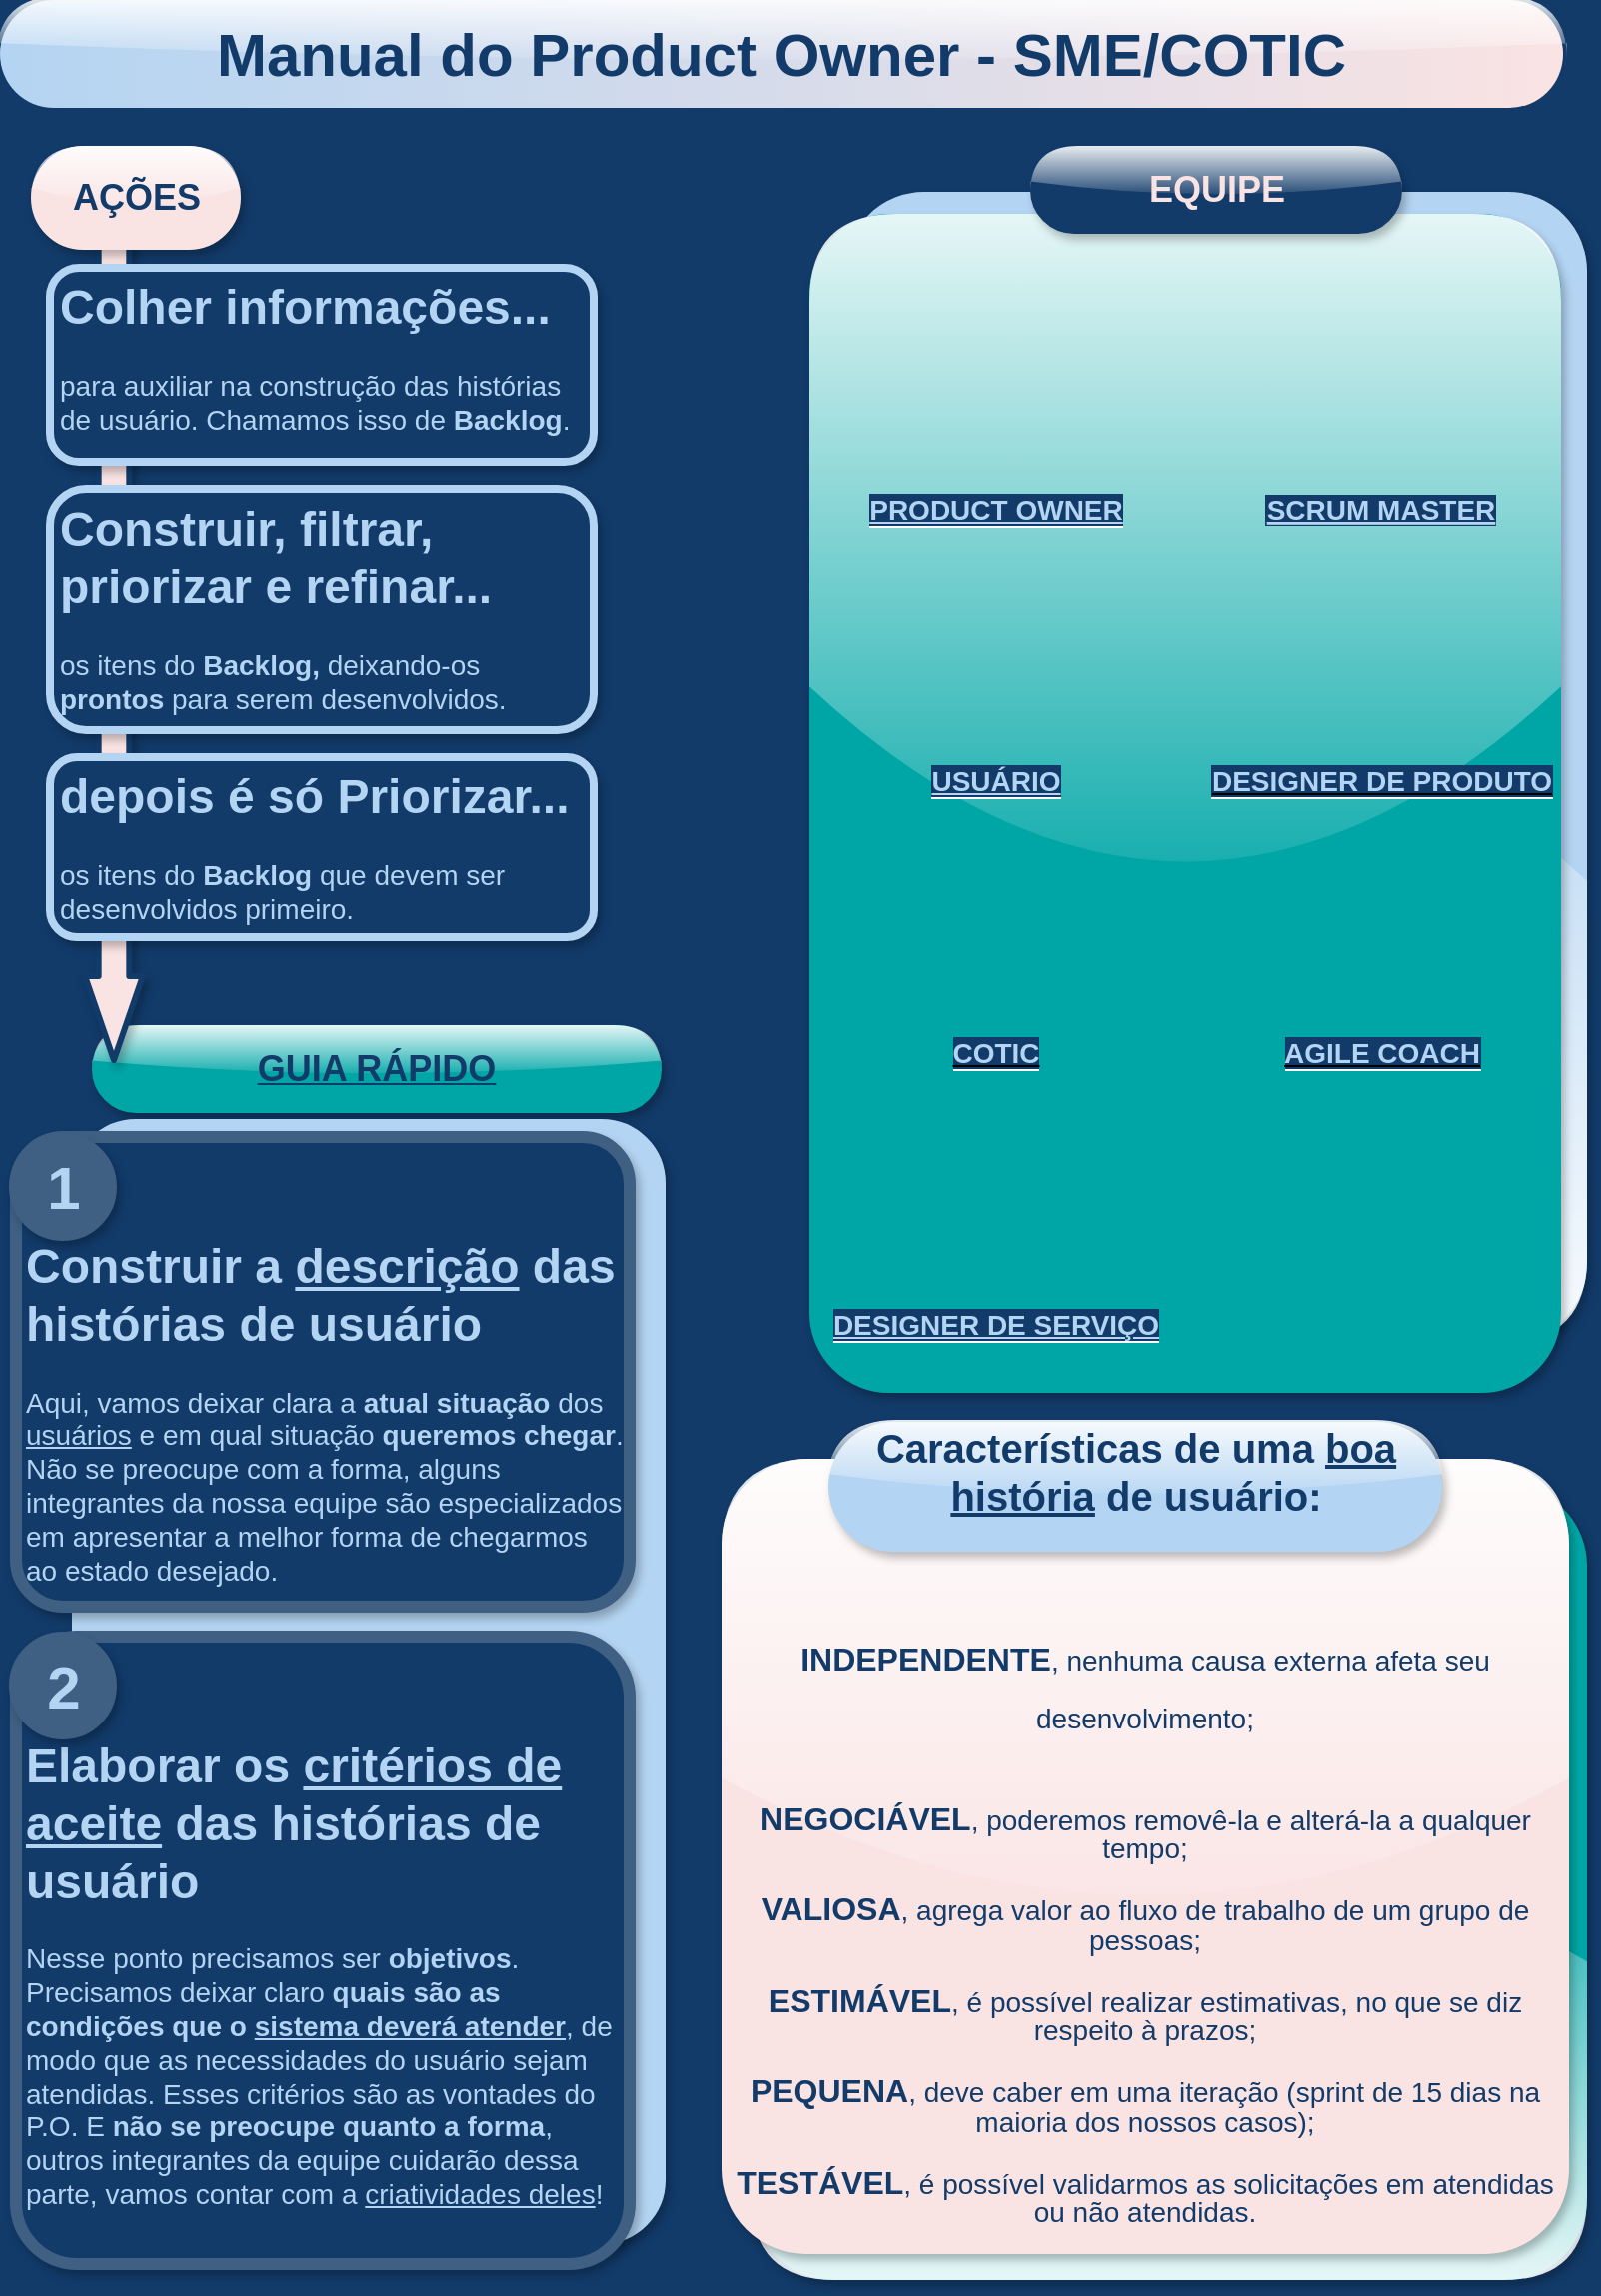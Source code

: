 <mxfile pages="1" version="11.2.4" type="device"><diagram id="JKY-wiaCKK-vyxLStYb8" name="Page-1"><mxGraphModel dx="1422" dy="690" grid="0" gridSize="10" guides="1" tooltips="1" connect="1" arrows="1" fold="1" page="1" pageScale="1" pageWidth="827" pageHeight="1169" background="#123B6A" math="0" shadow="0"><root><mxCell id="0"/><mxCell id="1" parent="0"/><mxCell id="HxEEivK4PqOZ3T5Ww_9B-1" value="" style="text;html=1;strokeColor=#00A6A6;fillColor=#00A6A6;align=center;verticalAlign=middle;whiteSpace=wrap;rounded=1;strokeWidth=2;perimeterSpacing=0;glass=1;shadow=1;comic=0;arcSize=10;rotation=180;" vertex="1" parent="1"><mxGeometry x="397" y="759" width="416" height="396" as="geometry"/></mxCell><mxCell id="7E8-UjbcB-CwcvHx171b-8" value="&lt;font color=&quot;#123b6a&quot;&gt;&lt;span style=&quot;font-size: 18px&quot;&gt;&lt;b&gt;&lt;u&gt;GUIA RÁPIDO&lt;/u&gt;&lt;/b&gt;&lt;/span&gt;&lt;/font&gt;" style="text;html=1;strokeColor=#00A6A6;fillColor=#00A6A6;align=center;verticalAlign=middle;whiteSpace=wrap;rounded=1;strokeWidth=2;perimeterSpacing=0;glass=1;shadow=1;comic=0;arcSize=50;" parent="1" vertex="1"><mxGeometry x="67" y="529" width="283" height="42" as="geometry"/></mxCell><mxCell id="7E8-UjbcB-CwcvHx171b-15" value="&lt;h1&gt;&lt;br&gt;&lt;/h1&gt;" style="text;html=1;strokeColor=#B3D4F2;fillColor=#B3D4F2;spacing=5;spacingTop=-20;whiteSpace=wrap;overflow=hidden;rounded=1;shadow=1;strokeWidth=6;glass=0;arcSize=10;comic=0;collapsible=0;" parent="1" vertex="1"><mxGeometry x="59" y="578" width="291" height="557" as="geometry"/></mxCell><mxCell id="7E8-UjbcB-CwcvHx171b-1" value="&lt;font style=&quot;font-size: 30px&quot; color=&quot;#123b6a&quot;&gt;&lt;b&gt;Manual do Product Owner - SME/COTIC&lt;/b&gt;&lt;/font&gt;" style="text;html=1;align=center;verticalAlign=middle;whiteSpace=wrap;rounded=1;fillColor=#FAE3E3;strokeColor=none;strokeWidth=3;glass=1;arcSize=50;gradientColor=#B3D4F2;gradientDirection=west;" parent="1" vertex="1"><mxGeometry x="20" y="15" width="782" height="54" as="geometry"/></mxCell><mxCell id="7E8-UjbcB-CwcvHx171b-6" value="" style="shape=flexArrow;endArrow=classic;html=1;fillColor=#FAE3E3;strokeColor=#123B6A;strokeWidth=3;width=13.333;endSize=13;comic=0;shadow=1;endWidth=10.556;" parent="1" edge="1"><mxGeometry width="50" height="50" relative="1" as="geometry"><mxPoint x="77" y="121" as="sourcePoint"/><mxPoint x="77" y="547" as="targetPoint"/></mxGeometry></mxCell><mxCell id="7E8-UjbcB-CwcvHx171b-3" value="&lt;h1&gt;&lt;font color=&quot;#b3d4f2&quot;&gt;Colher informações...&lt;/font&gt;&lt;/h1&gt;&lt;p style=&quot;font-size: 14px&quot;&gt;&lt;font color=&quot;#b3d4f2&quot; style=&quot;font-size: 14px&quot;&gt;para auxiliar na construção das histórias de usuário. Chamamos isso de &lt;b&gt;Backlog&lt;/b&gt;.&lt;/font&gt;&lt;/p&gt;" style="text;html=1;strokeColor=#B3D4F2;fillColor=#123B6A;spacing=5;spacingTop=-20;whiteSpace=wrap;overflow=hidden;rounded=1;shadow=1;strokeWidth=4;glass=0;" parent="1" vertex="1"><mxGeometry x="45" y="149" width="272" height="97" as="geometry"/></mxCell><mxCell id="7E8-UjbcB-CwcvHx171b-4" value="&lt;h1&gt;&lt;font color=&quot;#b3d4f2&quot;&gt;Construir, filtrar, priorizar e refinar...&lt;/font&gt;&lt;/h1&gt;&lt;p style=&quot;font-size: 14px&quot;&gt;&lt;font color=&quot;#b3d4f2&quot; style=&quot;font-size: 14px&quot;&gt;os itens do &lt;b&gt;Backlog, &lt;/b&gt;deixando-os &lt;b&gt;prontos&lt;/b&gt; para serem desenvolvidos.&lt;/font&gt;&lt;/p&gt;" style="text;html=1;strokeColor=#B3D4F2;fillColor=#123B6A;spacing=5;spacingTop=-20;whiteSpace=wrap;overflow=hidden;rounded=1;shadow=1;strokeWidth=4;glass=0;" parent="1" vertex="1"><mxGeometry x="45" y="259.5" width="272" height="121" as="geometry"/></mxCell><mxCell id="7E8-UjbcB-CwcvHx171b-5" value="&lt;h1&gt;&lt;font color=&quot;#b3d4f2&quot;&gt;depois é só Priorizar...&lt;/font&gt;&lt;/h1&gt;&lt;p style=&quot;font-size: 14px&quot;&gt;&lt;font color=&quot;#b3d4f2&quot; style=&quot;font-size: 14px&quot;&gt;os itens do &lt;b&gt;Backlog &lt;/b&gt;que devem ser desenvolvidos primeiro.&lt;/font&gt;&lt;/p&gt;" style="text;html=1;strokeColor=#B3D4F2;fillColor=#123B6A;spacing=5;spacingTop=-20;whiteSpace=wrap;overflow=hidden;rounded=1;shadow=1;strokeWidth=4;glass=0;" parent="1" vertex="1"><mxGeometry x="45" y="394" width="272" height="90" as="geometry"/></mxCell><mxCell id="7E8-UjbcB-CwcvHx171b-2" value="&lt;font style=&quot;font-size: 18px&quot; color=&quot;#123b6a&quot;&gt;&lt;b&gt;AÇÕES&lt;/b&gt;&lt;/font&gt;" style="text;html=1;strokeColor=#FAE3E3;fillColor=#FAE3E3;align=center;verticalAlign=middle;whiteSpace=wrap;rounded=1;strokeWidth=2;perimeterSpacing=0;glass=1;shadow=1;comic=0;arcSize=50;" parent="1" vertex="1"><mxGeometry x="36.5" y="89" width="103" height="50" as="geometry"/></mxCell><mxCell id="7E8-UjbcB-CwcvHx171b-13" value="&lt;h1&gt;&lt;font color=&quot;#b3d4f2&quot;&gt;&lt;br&gt;&lt;/font&gt;&lt;/h1&gt;&lt;h1&gt;&lt;font color=&quot;#b3d4f2&quot;&gt;Construir a &lt;u&gt;descrição&lt;/u&gt; das histórias de usuário&lt;/font&gt;&lt;/h1&gt;&lt;p style=&quot;font-size: 14px&quot;&gt;&lt;font color=&quot;#b3d4f2&quot; style=&quot;font-size: 14px&quot;&gt;Aqui, vamos deixar clara a &lt;b&gt;atual situação&lt;/b&gt; dos &lt;u&gt;usuários&lt;/u&gt; e em qual situação &lt;b&gt;queremos chegar&lt;/b&gt;. Não se preocupe com a forma, alguns integrantes da nossa equipe são especializados em apresentar a melhor forma de chegarmos ao estado desejado.&lt;/font&gt;&lt;/p&gt;" style="text;html=1;strokeColor=#3F6083;fillColor=#123B6A;spacing=5;spacingTop=-20;whiteSpace=wrap;overflow=hidden;rounded=1;shadow=1;strokeWidth=6;glass=0;arcSize=10;comic=0;collapsible=0;" parent="1" vertex="1"><mxGeometry x="28" y="584" width="307" height="235" as="geometry"/></mxCell><mxCell id="7E8-UjbcB-CwcvHx171b-16" value="&lt;h1&gt;&lt;font color=&quot;#b3d4f2&quot;&gt;&lt;br&gt;&lt;/font&gt;&lt;/h1&gt;&lt;h1&gt;&lt;font color=&quot;#b3d4f2&quot;&gt;Elaborar os&amp;nbsp;&lt;u&gt;critérios de aceite&lt;/u&gt;&amp;nbsp;das histórias de usuário&lt;/font&gt;&lt;/h1&gt;&lt;p style=&quot;font-size: 14px&quot;&gt;&lt;font color=&quot;#b3d4f2&quot; style=&quot;font-size: 14px&quot;&gt;Nesse ponto precisamos ser &lt;b&gt;objetivos&lt;/b&gt;. Precisamos deixar claro&amp;nbsp;&lt;b&gt;quais são as condições que o &lt;u&gt;sistema deverá atender&lt;/u&gt;&lt;/b&gt;, de modo que as necessidades do usuário sejam atendidas. Esses critérios são as vontades do P.O. E &lt;b&gt;não se preocupe quanto a forma&lt;/b&gt;, outros integrantes da equipe cuidarão dessa parte, vamos contar com a &lt;u&gt;criatividades deles&lt;/u&gt;!&lt;/font&gt;&lt;/p&gt;" style="text;html=1;strokeColor=#3F6083;fillColor=#123B6A;spacing=5;spacingTop=-20;whiteSpace=wrap;overflow=hidden;rounded=1;shadow=1;strokeWidth=6;glass=0;arcSize=10;comic=0;collapsible=0;" parent="1" vertex="1"><mxGeometry x="28" y="834" width="307" height="314" as="geometry"/></mxCell><mxCell id="7E8-UjbcB-CwcvHx171b-18" value="&lt;b&gt;&lt;font style=&quot;font-size: 30px&quot; color=&quot;#b3d4f2&quot;&gt;1&lt;/font&gt;&lt;/b&gt;" style="ellipse;whiteSpace=wrap;html=1;aspect=fixed;rounded=1;shadow=1;glass=0;comic=0;strokeColor=#3F6083;strokeWidth=6;fillColor=#3F6083;" parent="1" vertex="1"><mxGeometry x="27.5" y="585" width="48" height="48" as="geometry"/></mxCell><mxCell id="7E8-UjbcB-CwcvHx171b-19" value="&lt;b&gt;&lt;font style=&quot;font-size: 30px&quot; color=&quot;#b3d4f2&quot;&gt;2&lt;/font&gt;&lt;/b&gt;" style="ellipse;whiteSpace=wrap;html=1;aspect=fixed;rounded=1;shadow=1;glass=0;comic=0;strokeColor=#3F6083;strokeWidth=6;fillColor=#3F6083;" parent="1" vertex="1"><mxGeometry x="27.5" y="834.5" width="48" height="48" as="geometry"/></mxCell><mxCell id="4FU0ySjmOqO9Q_p-P7nD-4" value="&lt;h1&gt;&lt;br&gt;&lt;/h1&gt;" style="text;html=1;strokeColor=#B3D4F2;fillColor=#B3D4F2;spacing=5;spacingTop=-20;whiteSpace=wrap;overflow=hidden;rounded=1;shadow=1;strokeWidth=6;glass=1;arcSize=10;comic=0;collapsible=0;rotation=180;" parent="1" vertex="1"><mxGeometry x="446" y="114" width="365" height="570" as="geometry"/></mxCell><mxCell id="4FU0ySjmOqO9Q_p-P7nD-5" value="&lt;h1&gt;&lt;br&gt;&lt;/h1&gt;" style="text;html=1;strokeColor=#00A6A6;fillColor=#00A6A6;spacing=5;spacingTop=-20;whiteSpace=wrap;overflow=hidden;rounded=1;shadow=1;strokeWidth=6;glass=1;arcSize=10;comic=0;collapsible=0;" parent="1" vertex="1"><mxGeometry x="428" y="125" width="370" height="584" as="geometry"/></mxCell><mxCell id="4FU0ySjmOqO9Q_p-P7nD-8" value="&lt;u&gt;&lt;b&gt;&lt;font color=&quot;#b3d4f2&quot; style=&quot;background-color: rgb(18 , 59 , 106) ; font-size: 14px&quot;&gt;COTIC&lt;/font&gt;&lt;/b&gt;&lt;/u&gt;" style="shape=image;html=1;verticalAlign=top;verticalLabelPosition=bottom;labelBackgroundColor=#ffffff;imageAspect=0;aspect=fixed;image=https://cdn3.iconfinder.com/data/icons/business-avatar-1/512/10_avatar-128.png;glass=1;strokeColor=#217092;fillColor=#217092;" parent="1" vertex="1"><mxGeometry x="463" y="416.5" width="110" height="110" as="geometry"/></mxCell><mxCell id="4FU0ySjmOqO9Q_p-P7nD-2" value="&lt;font color=&quot;#b3d4f2&quot; size=&quot;1&quot;&gt;&lt;u style=&quot;font-size: 14px ; background-color: rgb(18 , 59 , 106)&quot;&gt;&lt;b&gt;USUÁRIO&lt;/b&gt;&lt;/u&gt;&lt;/font&gt;" style="shape=image;html=1;verticalAlign=top;verticalLabelPosition=bottom;labelBackgroundColor=#ffffff;imageAspect=0;aspect=fixed;image=https://cdn3.iconfinder.com/data/icons/business-avatar-1/512/1_avatar-128.png" parent="1" vertex="1"><mxGeometry x="463" y="280.5" width="110" height="110" as="geometry"/></mxCell><mxCell id="4FU0ySjmOqO9Q_p-P7nD-9" value="&lt;font style=&quot;font-size: 14px ; background-color: rgb(18 , 59 , 106)&quot; color=&quot;#b3d4f2&quot;&gt;&lt;b&gt;&lt;u&gt;DESIGNER DE SERVIÇO&lt;/u&gt;&lt;/b&gt;&lt;/font&gt;" style="shape=image;html=1;verticalAlign=top;verticalLabelPosition=bottom;labelBackgroundColor=#ffffff;imageAspect=0;aspect=fixed;image=https://cdn3.iconfinder.com/data/icons/business-avatar-1/512/5_avatar-128.png;glass=1;strokeColor=#217092;fillColor=#217092;" parent="1" vertex="1"><mxGeometry x="463" y="552.5" width="110" height="110" as="geometry"/></mxCell><mxCell id="4FU0ySjmOqO9Q_p-P7nD-1" value="&lt;font color=&quot;#b3d4f2&quot;&gt;&lt;b&gt;&lt;font style=&quot;font-size: 14px ; background-color: rgb(18 , 59 , 106)&quot;&gt;&lt;u&gt;PRODUCT OWNER&lt;/u&gt;&lt;/font&gt;&lt;/b&gt;&lt;br&gt;&lt;/font&gt;" style="shape=image;html=1;verticalAlign=top;verticalLabelPosition=bottom;labelBackgroundColor=#ffffff;imageAspect=0;aspect=fixed;image=https://cdn3.iconfinder.com/data/icons/business-avatar-1/512/4_avatar-128.png" parent="1" vertex="1"><mxGeometry x="463" y="145" width="110" height="110" as="geometry"/></mxCell><mxCell id="4FU0ySjmOqO9Q_p-P7nD-10" value="&lt;u&gt;&lt;b&gt;&lt;font style=&quot;font-size: 14px ; background-color: rgb(18 , 59 , 106)&quot; color=&quot;#b3d4f2&quot;&gt;AGILE COACH&lt;/font&gt;&lt;/b&gt;&lt;/u&gt;" style="shape=image;html=1;verticalAlign=top;verticalLabelPosition=bottom;labelBackgroundColor=#ffffff;imageAspect=0;aspect=fixed;image=https://cdn3.iconfinder.com/data/icons/business-avatar-1/512/11_avatar-128.png;glass=1;strokeColor=#217092;fillColor=#217092;" parent="1" vertex="1"><mxGeometry x="656" y="416.5" width="110" height="110" as="geometry"/></mxCell><mxCell id="4FU0ySjmOqO9Q_p-P7nD-11" value="&lt;u&gt;&lt;b&gt;&lt;font color=&quot;#b3d4f2&quot; style=&quot;background-color: rgb(18 , 59 , 106) ; font-size: 14px&quot;&gt;DESIGNER DE PRODUTO&lt;/font&gt;&lt;/b&gt;&lt;/u&gt;" style="shape=image;html=1;verticalAlign=top;verticalLabelPosition=bottom;labelBackgroundColor=#ffffff;imageAspect=0;aspect=fixed;image=https://cdn3.iconfinder.com/data/icons/business-avatar-1/512/12_avatar-128.png;glass=1;strokeColor=#217092;fillColor=#217092;" parent="1" vertex="1"><mxGeometry x="656" y="280.5" width="110" height="110" as="geometry"/></mxCell><mxCell id="4FU0ySjmOqO9Q_p-P7nD-13" value="SCRUM MASTER" style="shape=image;verticalLabelPosition=bottom;labelBackgroundColor=#123B6A;verticalAlign=top;aspect=fixed;imageAspect=0;image=https://cdn3.iconfinder.com/data/icons/business-avatar-1/512/8_avatar-128.png;fontStyle=5;fontColor=#B3D4F2;fontSize=14;" parent="1" vertex="1"><mxGeometry x="656" y="145" width="110" height="110" as="geometry"/></mxCell><mxCell id="4FU0ySjmOqO9Q_p-P7nD-3" value="&lt;font style=&quot;font-size: 18px&quot; color=&quot;#fae3e3&quot;&gt;&lt;b&gt;EQUIPE&lt;/b&gt;&lt;/font&gt;" style="text;html=1;strokeColor=#123B6A;fillColor=#123B6A;align=center;verticalAlign=middle;whiteSpace=wrap;rounded=1;strokeWidth=2;perimeterSpacing=0;glass=1;shadow=1;comic=0;arcSize=50;" parent="1" vertex="1"><mxGeometry x="536.5" y="89" width="184" height="42" as="geometry"/></mxCell><mxCell id="4FU0ySjmOqO9Q_p-P7nD-23" value="&lt;h1 style=&quot;font-size: 20px&quot;&gt;&lt;span style=&quot;color: rgb(18 , 59 , 106) ; font-size: 14px ; font-weight: normal&quot;&gt;&lt;br&gt;&lt;/span&gt;&lt;/h1&gt;&lt;h1 style=&quot;font-size: 20px&quot;&gt;&lt;span style=&quot;color: rgb(18 , 59 , 106) ; font-size: 14px ; font-weight: normal ; line-height: 100%&quot;&gt;&lt;br&gt;&lt;/span&gt;&lt;/h1&gt;&lt;h1&gt;&lt;span style=&quot;color: rgb(18 , 59 , 106) ; line-height: 100%&quot;&gt;&lt;font style=&quot;font-size: 16px&quot;&gt;INDEPENDENTE&lt;/font&gt;&lt;/span&gt;&lt;span style=&quot;font-size: 14px ; color: rgb(18 , 59 , 106) ; font-weight: normal ; line-height: 100%&quot;&gt;, nenhuma causa externa afeta seu desenvolvimento;&lt;/span&gt;&lt;br&gt;&lt;/h1&gt;&lt;div style=&quot;font-size: 14px&quot;&gt;&lt;font color=&quot;#123b6a&quot;&gt;&lt;br&gt;&lt;/font&gt;&lt;/div&gt;&lt;div&gt;&lt;font color=&quot;#123b6a&quot; style=&quot;line-height: 100%&quot;&gt;&lt;b&gt;&lt;font style=&quot;font-size: 16px&quot;&gt;NEGOCIÁVEL&lt;/font&gt;&lt;/b&gt;&lt;span style=&quot;font-size: 14px&quot;&gt;, poderemos removê-la e alterá-la a qualquer tempo;&lt;/span&gt;&lt;/font&gt;&lt;/div&gt;&lt;div style=&quot;font-size: 14px&quot;&gt;&lt;font color=&quot;#123b6a&quot;&gt;&lt;br&gt;&lt;/font&gt;&lt;/div&gt;&lt;div&gt;&lt;font color=&quot;#123b6a&quot; style=&quot;line-height: 100%&quot;&gt;&lt;b&gt;&lt;font style=&quot;font-size: 16px&quot;&gt;VALIOSA&lt;/font&gt;&lt;/b&gt;&lt;span style=&quot;font-size: 14px&quot;&gt;, agrega valor ao fluxo de trabalho de um grupo de pessoas;&lt;/span&gt;&lt;/font&gt;&lt;/div&gt;&lt;div style=&quot;font-size: 14px&quot;&gt;&lt;font color=&quot;#123b6a&quot;&gt;&lt;br&gt;&lt;/font&gt;&lt;/div&gt;&lt;div&gt;&lt;font color=&quot;#123b6a&quot; style=&quot;line-height: 100%&quot;&gt;&lt;b&gt;&lt;font style=&quot;font-size: 16px&quot;&gt;ESTIMÁVEL&lt;/font&gt;&lt;/b&gt;&lt;span style=&quot;font-size: 14px&quot;&gt;, é possível realizar estimativas, no que se diz respeito à prazos;&lt;/span&gt;&lt;/font&gt;&lt;/div&gt;&lt;div style=&quot;font-size: 14px&quot;&gt;&lt;font color=&quot;#123b6a&quot;&gt;&lt;br&gt;&lt;/font&gt;&lt;/div&gt;&lt;div&gt;&lt;font color=&quot;#123b6a&quot; style=&quot;line-height: 100%&quot;&gt;&lt;font style=&quot;font-size: 16px&quot;&gt;&lt;b&gt;PEQUENA&lt;/b&gt;&lt;/font&gt;&lt;span style=&quot;font-size: 14px&quot;&gt;, deve caber em uma iteração (sprint de 15 dias na maioria dos nossos casos);&lt;/span&gt;&lt;/font&gt;&lt;/div&gt;&lt;div style=&quot;font-size: 14px&quot;&gt;&lt;font color=&quot;#123b6a&quot;&gt;&lt;br&gt;&lt;/font&gt;&lt;/div&gt;&lt;div&gt;&lt;font color=&quot;#123b6a&quot; style=&quot;line-height: 100%&quot;&gt;&lt;b&gt;&lt;font style=&quot;font-size: 16px&quot;&gt;TESTÁVEL&lt;/font&gt;&lt;/b&gt;&lt;span style=&quot;font-size: 14px&quot;&gt;, é possível validarmos as solicitações em atendidas ou não atendidas.&lt;/span&gt;&lt;/font&gt;&lt;/div&gt;&lt;div style=&quot;font-size: 14px&quot;&gt;&lt;font color=&quot;#123b6a&quot;&gt;&lt;br&gt;&lt;/font&gt;&lt;/div&gt;&lt;div style=&quot;font-size: 14px&quot;&gt;&lt;font color=&quot;#123b6a&quot;&gt;&lt;br&gt;&lt;/font&gt;&lt;/div&gt;" style="text;html=1;strokeColor=#FAE3E3;fillColor=#FAE3E3;spacing=5;spacingTop=-20;whiteSpace=wrap;overflow=hidden;rounded=1;shadow=1;strokeWidth=6;glass=1;arcSize=10;comic=0;collapsible=0;rotation=0;align=center;" parent="1" vertex="1"><mxGeometry x="384" y="748" width="418" height="392" as="geometry"/></mxCell><mxCell id="HxEEivK4PqOZ3T5Ww_9B-2" value="&lt;h1 style=&quot;font-size: 20px&quot;&gt;&lt;font color=&quot;#123b6a&quot;&gt;Características de uma&amp;nbsp;&lt;u&gt;boa história&lt;/u&gt;&amp;nbsp;de usuário:&lt;/font&gt;&lt;/h1&gt;&lt;div&gt;&lt;font color=&quot;#123b6a&quot;&gt;&lt;br&gt;&lt;/font&gt;&lt;/div&gt;" style="text;html=1;strokeColor=none;fillColor=#B3D4F2;align=center;verticalAlign=middle;whiteSpace=wrap;rounded=1;strokeWidth=2;perimeterSpacing=0;glass=1;shadow=1;comic=0;arcSize=50;" vertex="1" parent="1"><mxGeometry x="434.5" y="726.5" width="307" height="65" as="geometry"/></mxCell></root></mxGraphModel></diagram></mxfile>